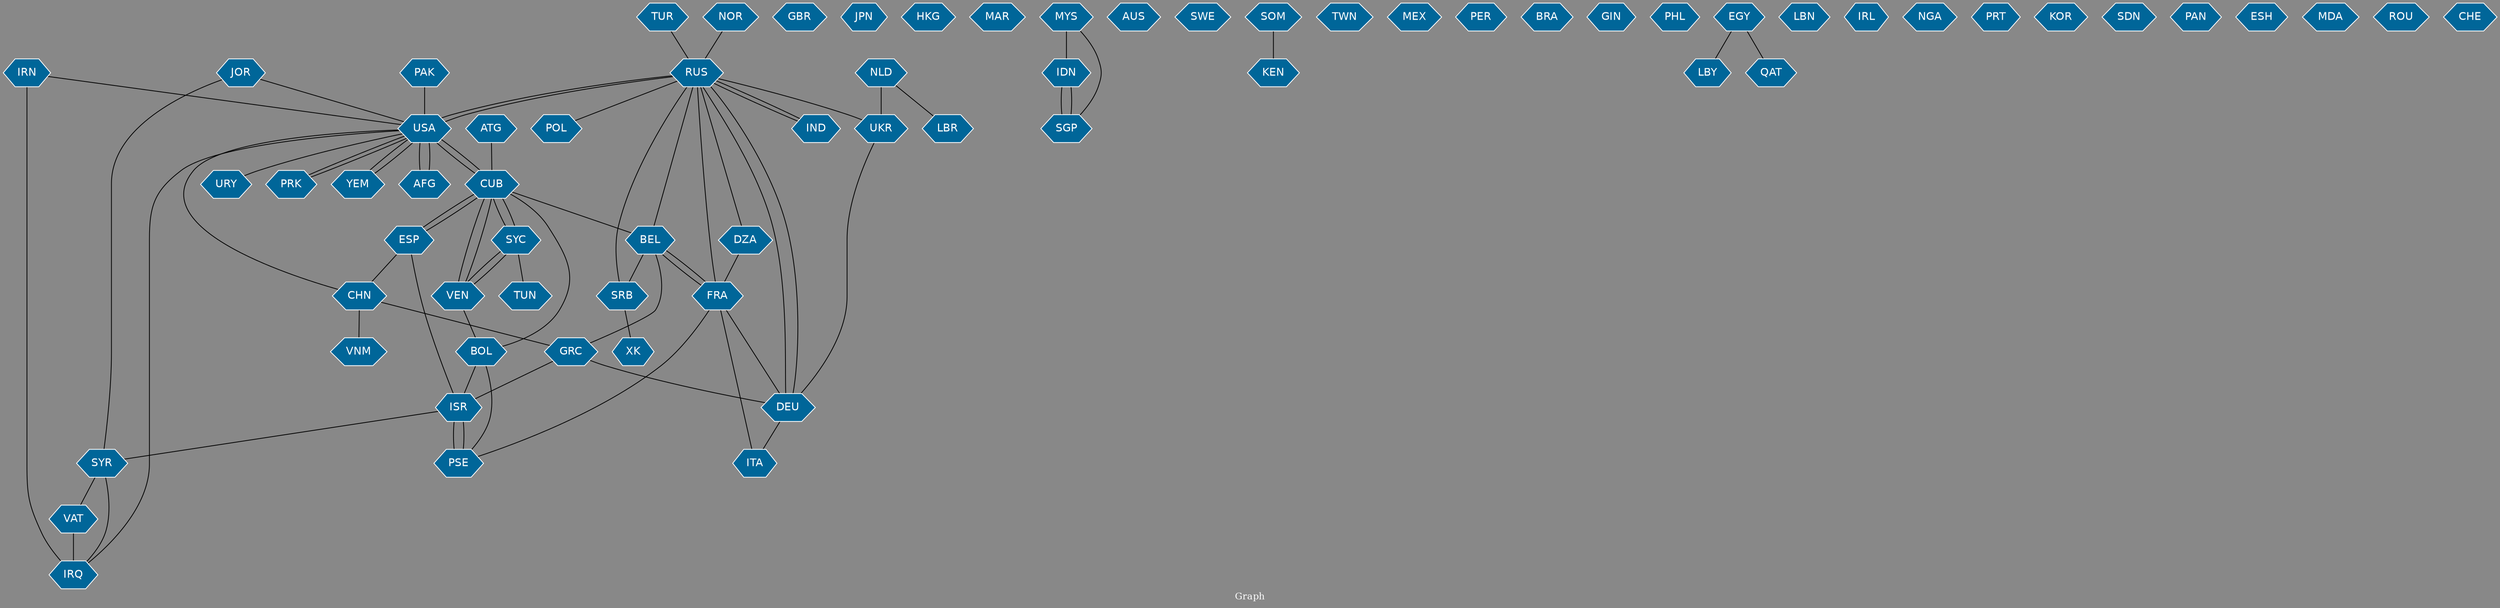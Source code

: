// Countries together in item graph
graph {
	graph [bgcolor="#888888" fontcolor=white fontsize=12 label="Graph" outputorder=edgesfirst overlap=prism]
	node [color=white fillcolor="#006699" fontcolor=white fontname=Helvetica shape=hexagon style=filled]
	edge [arrowhead=open color=black fontcolor=white fontname=Courier fontsize=12]
		SRB [label=SRB]
		GBR [label=GBR]
		SYC [label=SYC]
		CUB [label=CUB]
		VEN [label=VEN]
		TUN [label=TUN]
		USA [label=USA]
		RUS [label=RUS]
		FRA [label=FRA]
		JPN [label=JPN]
		HKG [label=HKG]
		URY [label=URY]
		MAR [label=MAR]
		IDN [label=IDN]
		TUR [label=TUR]
		PRK [label=PRK]
		AUS [label=AUS]
		IRN [label=IRN]
		IRQ [label=IRQ]
		ESP [label=ESP]
		MYS [label=MYS]
		ITA [label=ITA]
		BEL [label=BEL]
		SWE [label=SWE]
		KEN [label=KEN]
		CHN [label=CHN]
		SYR [label=SYR]
		VAT [label=VAT]
		SGP [label=SGP]
		GRC [label=GRC]
		PAK [label=PAK]
		ISR [label=ISR]
		DZA [label=DZA]
		TWN [label=TWN]
		JOR [label=JOR]
		NOR [label=NOR]
		MEX [label=MEX]
		PER [label=PER]
		DEU [label=DEU]
		UKR [label=UKR]
		BRA [label=BRA]
		GIN [label=GIN]
		SOM [label=SOM]
		IND [label=IND]
		YEM [label=YEM]
		PSE [label=PSE]
		VNM [label=VNM]
		AFG [label=AFG]
		PHL [label=PHL]
		EGY [label=EGY]
		LBY [label=LBY]
		NLD [label=NLD]
		XK [label=XK]
		POL [label=POL]
		LBN [label=LBN]
		IRL [label=IRL]
		NGA [label=NGA]
		PRT [label=PRT]
		LBR [label=LBR]
		QAT [label=QAT]
		KOR [label=KOR]
		SDN [label=SDN]
		BOL [label=BOL]
		PAN [label=PAN]
		ATG [label=ATG]
		ESH [label=ESH]
		MDA [label=MDA]
		ROU [label=ROU]
		CHE [label=CHE]
			SYC -- TUN [weight=1]
			ESP -- CUB [weight=3]
			SYR -- IRQ [weight=1]
			ISR -- PSE [weight=7]
			USA -- AFG [weight=1]
			MYS -- IDN [weight=3]
			PSE -- ISR [weight=1]
			SYR -- VAT [weight=1]
			USA -- IRQ [weight=1]
			PAK -- USA [weight=2]
			DZA -- FRA [weight=1]
			FRA -- ITA [weight=1]
			RUS -- DZA [weight=1]
			FRA -- BEL [weight=1]
			ISR -- SYR [weight=1]
			RUS -- FRA [weight=1]
			SOM -- KEN [weight=1]
			NOR -- RUS [weight=1]
			NLD -- LBR [weight=1]
			CUB -- BEL [weight=1]
			ESP -- ISR [weight=1]
			USA -- RUS [weight=1]
			VAT -- IRQ [weight=1]
			DEU -- ITA [weight=1]
			SGP -- IDN [weight=1]
			IND -- RUS [weight=1]
			BOL -- ISR [weight=1]
			DEU -- RUS [weight=1]
			UKR -- DEU [weight=1]
			VEN -- BOL [weight=1]
			NLD -- UKR [weight=2]
			MYS -- SGP [weight=1]
			VEN -- SYC [weight=1]
			FRA -- PSE [weight=1]
			ATG -- CUB [weight=1]
			ESP -- CHN [weight=1]
			SYC -- CUB [weight=1]
			YEM -- USA [weight=1]
			RUS -- POL [weight=1]
			SYC -- VEN [weight=1]
			RUS -- USA [weight=1]
			EGY -- QAT [weight=1]
			USA -- CUB [weight=8]
			BEL -- SRB [weight=1]
			RUS -- UKR [weight=1]
			BEL -- RUS [weight=2]
			CHN -- VNM [weight=1]
			BEL -- GRC [weight=2]
			IRN -- USA [weight=1]
			CUB -- USA [weight=7]
			BOL -- PSE [weight=1]
			GRC -- DEU [weight=1]
			JOR -- SYR [weight=1]
			USA -- CHN [weight=1]
			SRB -- XK [weight=1]
			USA -- YEM [weight=2]
			CUB -- BOL [weight=1]
			JOR -- USA [weight=1]
			CUB -- SYC [weight=1]
			USA -- URY [weight=1]
			RUS -- DEU [weight=1]
			IDN -- SGP [weight=1]
			EGY -- LBY [weight=1]
			IRN -- IRQ [weight=2]
			TUR -- RUS [weight=1]
			PRK -- USA [weight=5]
			FRA -- DEU [weight=1]
			BEL -- FRA [weight=1]
			AFG -- USA [weight=1]
			CHN -- GRC [weight=1]
			RUS -- SRB [weight=1]
			GRC -- ISR [weight=1]
			CUB -- ESP [weight=1]
			VEN -- CUB [weight=1]
			RUS -- IND [weight=1]
			CUB -- VEN [weight=2]
			USA -- PRK [weight=3]
}